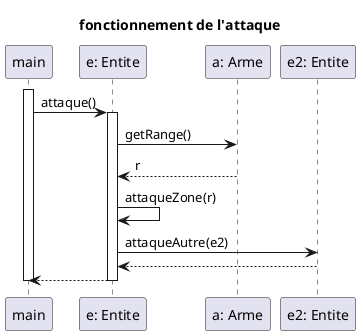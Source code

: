 @startuml
title fonctionnement de l'attaque

participant main
participant "e: Entite" as entite
participant "a: Arme" as arme
participant "e2: Entite" as entite2

activate main
    main -> entite : attaque()
    activate entite
    entite -> arme : getRange()
    entite <-- arme : r
    entite -> entite : attaqueZone(r)

    entite ->  entite2 : attaqueAutre(e2)
    entite <-- entite2
    main <-- entite
    deactivate entite
deactivate main
@enduml